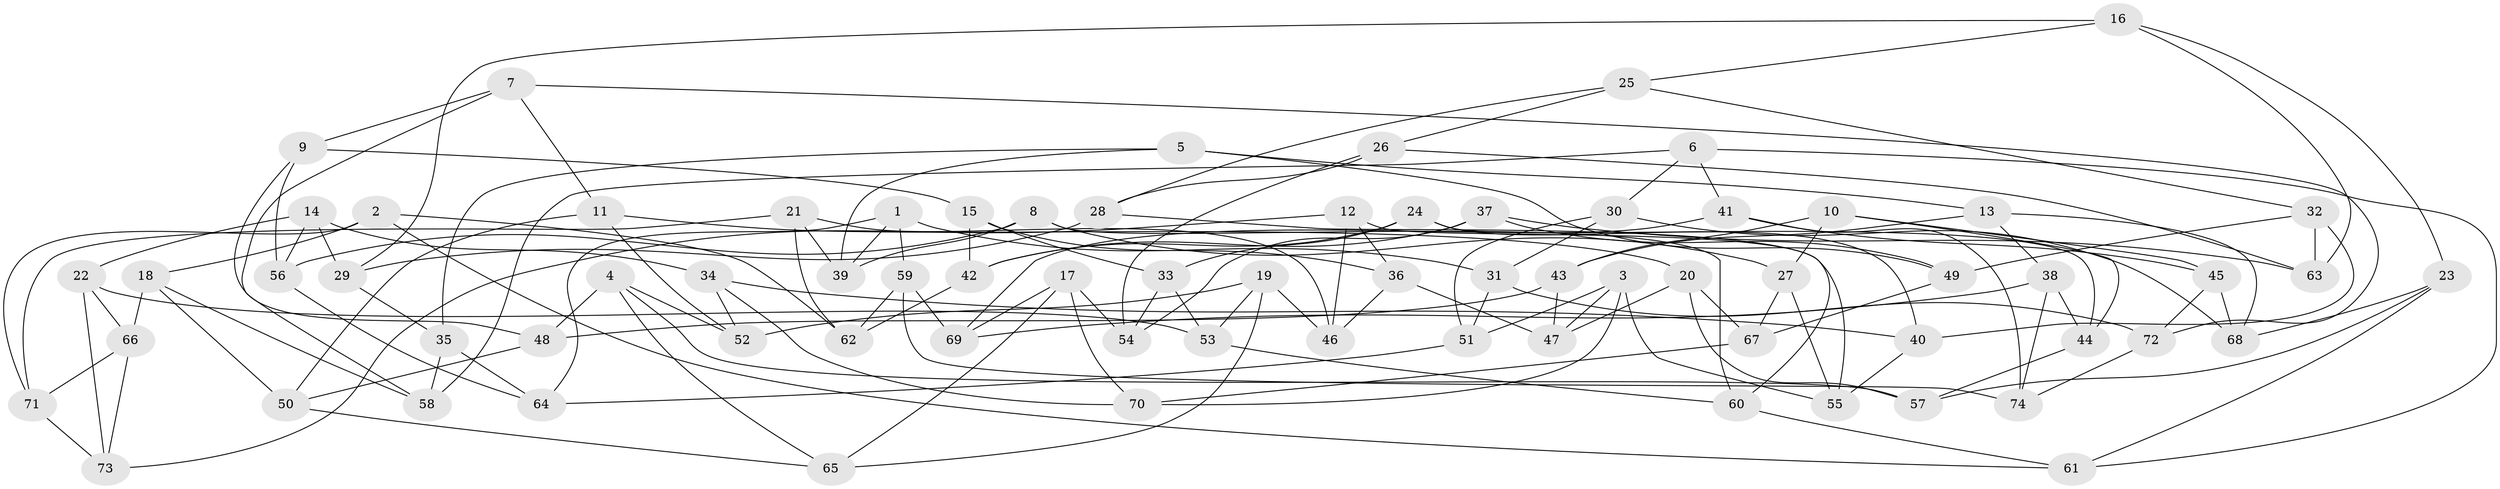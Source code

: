 // Generated by graph-tools (version 1.1) at 2025/27/03/09/25 03:27:00]
// undirected, 74 vertices, 148 edges
graph export_dot {
graph [start="1"]
  node [color=gray90,style=filled];
  1;
  2;
  3;
  4;
  5;
  6;
  7;
  8;
  9;
  10;
  11;
  12;
  13;
  14;
  15;
  16;
  17;
  18;
  19;
  20;
  21;
  22;
  23;
  24;
  25;
  26;
  27;
  28;
  29;
  30;
  31;
  32;
  33;
  34;
  35;
  36;
  37;
  38;
  39;
  40;
  41;
  42;
  43;
  44;
  45;
  46;
  47;
  48;
  49;
  50;
  51;
  52;
  53;
  54;
  55;
  56;
  57;
  58;
  59;
  60;
  61;
  62;
  63;
  64;
  65;
  66;
  67;
  68;
  69;
  70;
  71;
  72;
  73;
  74;
  1 -- 39;
  1 -- 64;
  1 -- 59;
  1 -- 31;
  2 -- 61;
  2 -- 18;
  2 -- 62;
  2 -- 71;
  3 -- 55;
  3 -- 70;
  3 -- 47;
  3 -- 51;
  4 -- 48;
  4 -- 57;
  4 -- 52;
  4 -- 65;
  5 -- 13;
  5 -- 35;
  5 -- 49;
  5 -- 39;
  6 -- 58;
  6 -- 41;
  6 -- 61;
  6 -- 30;
  7 -- 58;
  7 -- 11;
  7 -- 9;
  7 -- 72;
  8 -- 56;
  8 -- 60;
  8 -- 39;
  8 -- 27;
  9 -- 56;
  9 -- 15;
  9 -- 48;
  10 -- 27;
  10 -- 44;
  10 -- 45;
  10 -- 43;
  11 -- 20;
  11 -- 50;
  11 -- 52;
  12 -- 46;
  12 -- 60;
  12 -- 73;
  12 -- 36;
  13 -- 43;
  13 -- 38;
  13 -- 68;
  14 -- 56;
  14 -- 29;
  14 -- 22;
  14 -- 34;
  15 -- 33;
  15 -- 42;
  15 -- 36;
  16 -- 23;
  16 -- 63;
  16 -- 25;
  16 -- 29;
  17 -- 69;
  17 -- 65;
  17 -- 54;
  17 -- 70;
  18 -- 58;
  18 -- 66;
  18 -- 50;
  19 -- 52;
  19 -- 46;
  19 -- 53;
  19 -- 65;
  20 -- 47;
  20 -- 57;
  20 -- 67;
  21 -- 46;
  21 -- 71;
  21 -- 39;
  21 -- 62;
  22 -- 53;
  22 -- 66;
  22 -- 73;
  23 -- 57;
  23 -- 68;
  23 -- 61;
  24 -- 44;
  24 -- 40;
  24 -- 42;
  24 -- 33;
  25 -- 32;
  25 -- 28;
  25 -- 26;
  26 -- 63;
  26 -- 28;
  26 -- 54;
  27 -- 67;
  27 -- 55;
  28 -- 29;
  28 -- 55;
  29 -- 35;
  30 -- 51;
  30 -- 31;
  30 -- 68;
  31 -- 51;
  31 -- 72;
  32 -- 49;
  32 -- 63;
  32 -- 40;
  33 -- 53;
  33 -- 54;
  34 -- 70;
  34 -- 40;
  34 -- 52;
  35 -- 58;
  35 -- 64;
  36 -- 46;
  36 -- 47;
  37 -- 63;
  37 -- 42;
  37 -- 49;
  37 -- 54;
  38 -- 69;
  38 -- 44;
  38 -- 74;
  40 -- 55;
  41 -- 74;
  41 -- 45;
  41 -- 69;
  42 -- 62;
  43 -- 47;
  43 -- 48;
  44 -- 57;
  45 -- 72;
  45 -- 68;
  48 -- 50;
  49 -- 67;
  50 -- 65;
  51 -- 64;
  53 -- 60;
  56 -- 64;
  59 -- 62;
  59 -- 74;
  59 -- 69;
  60 -- 61;
  66 -- 73;
  66 -- 71;
  67 -- 70;
  71 -- 73;
  72 -- 74;
}
